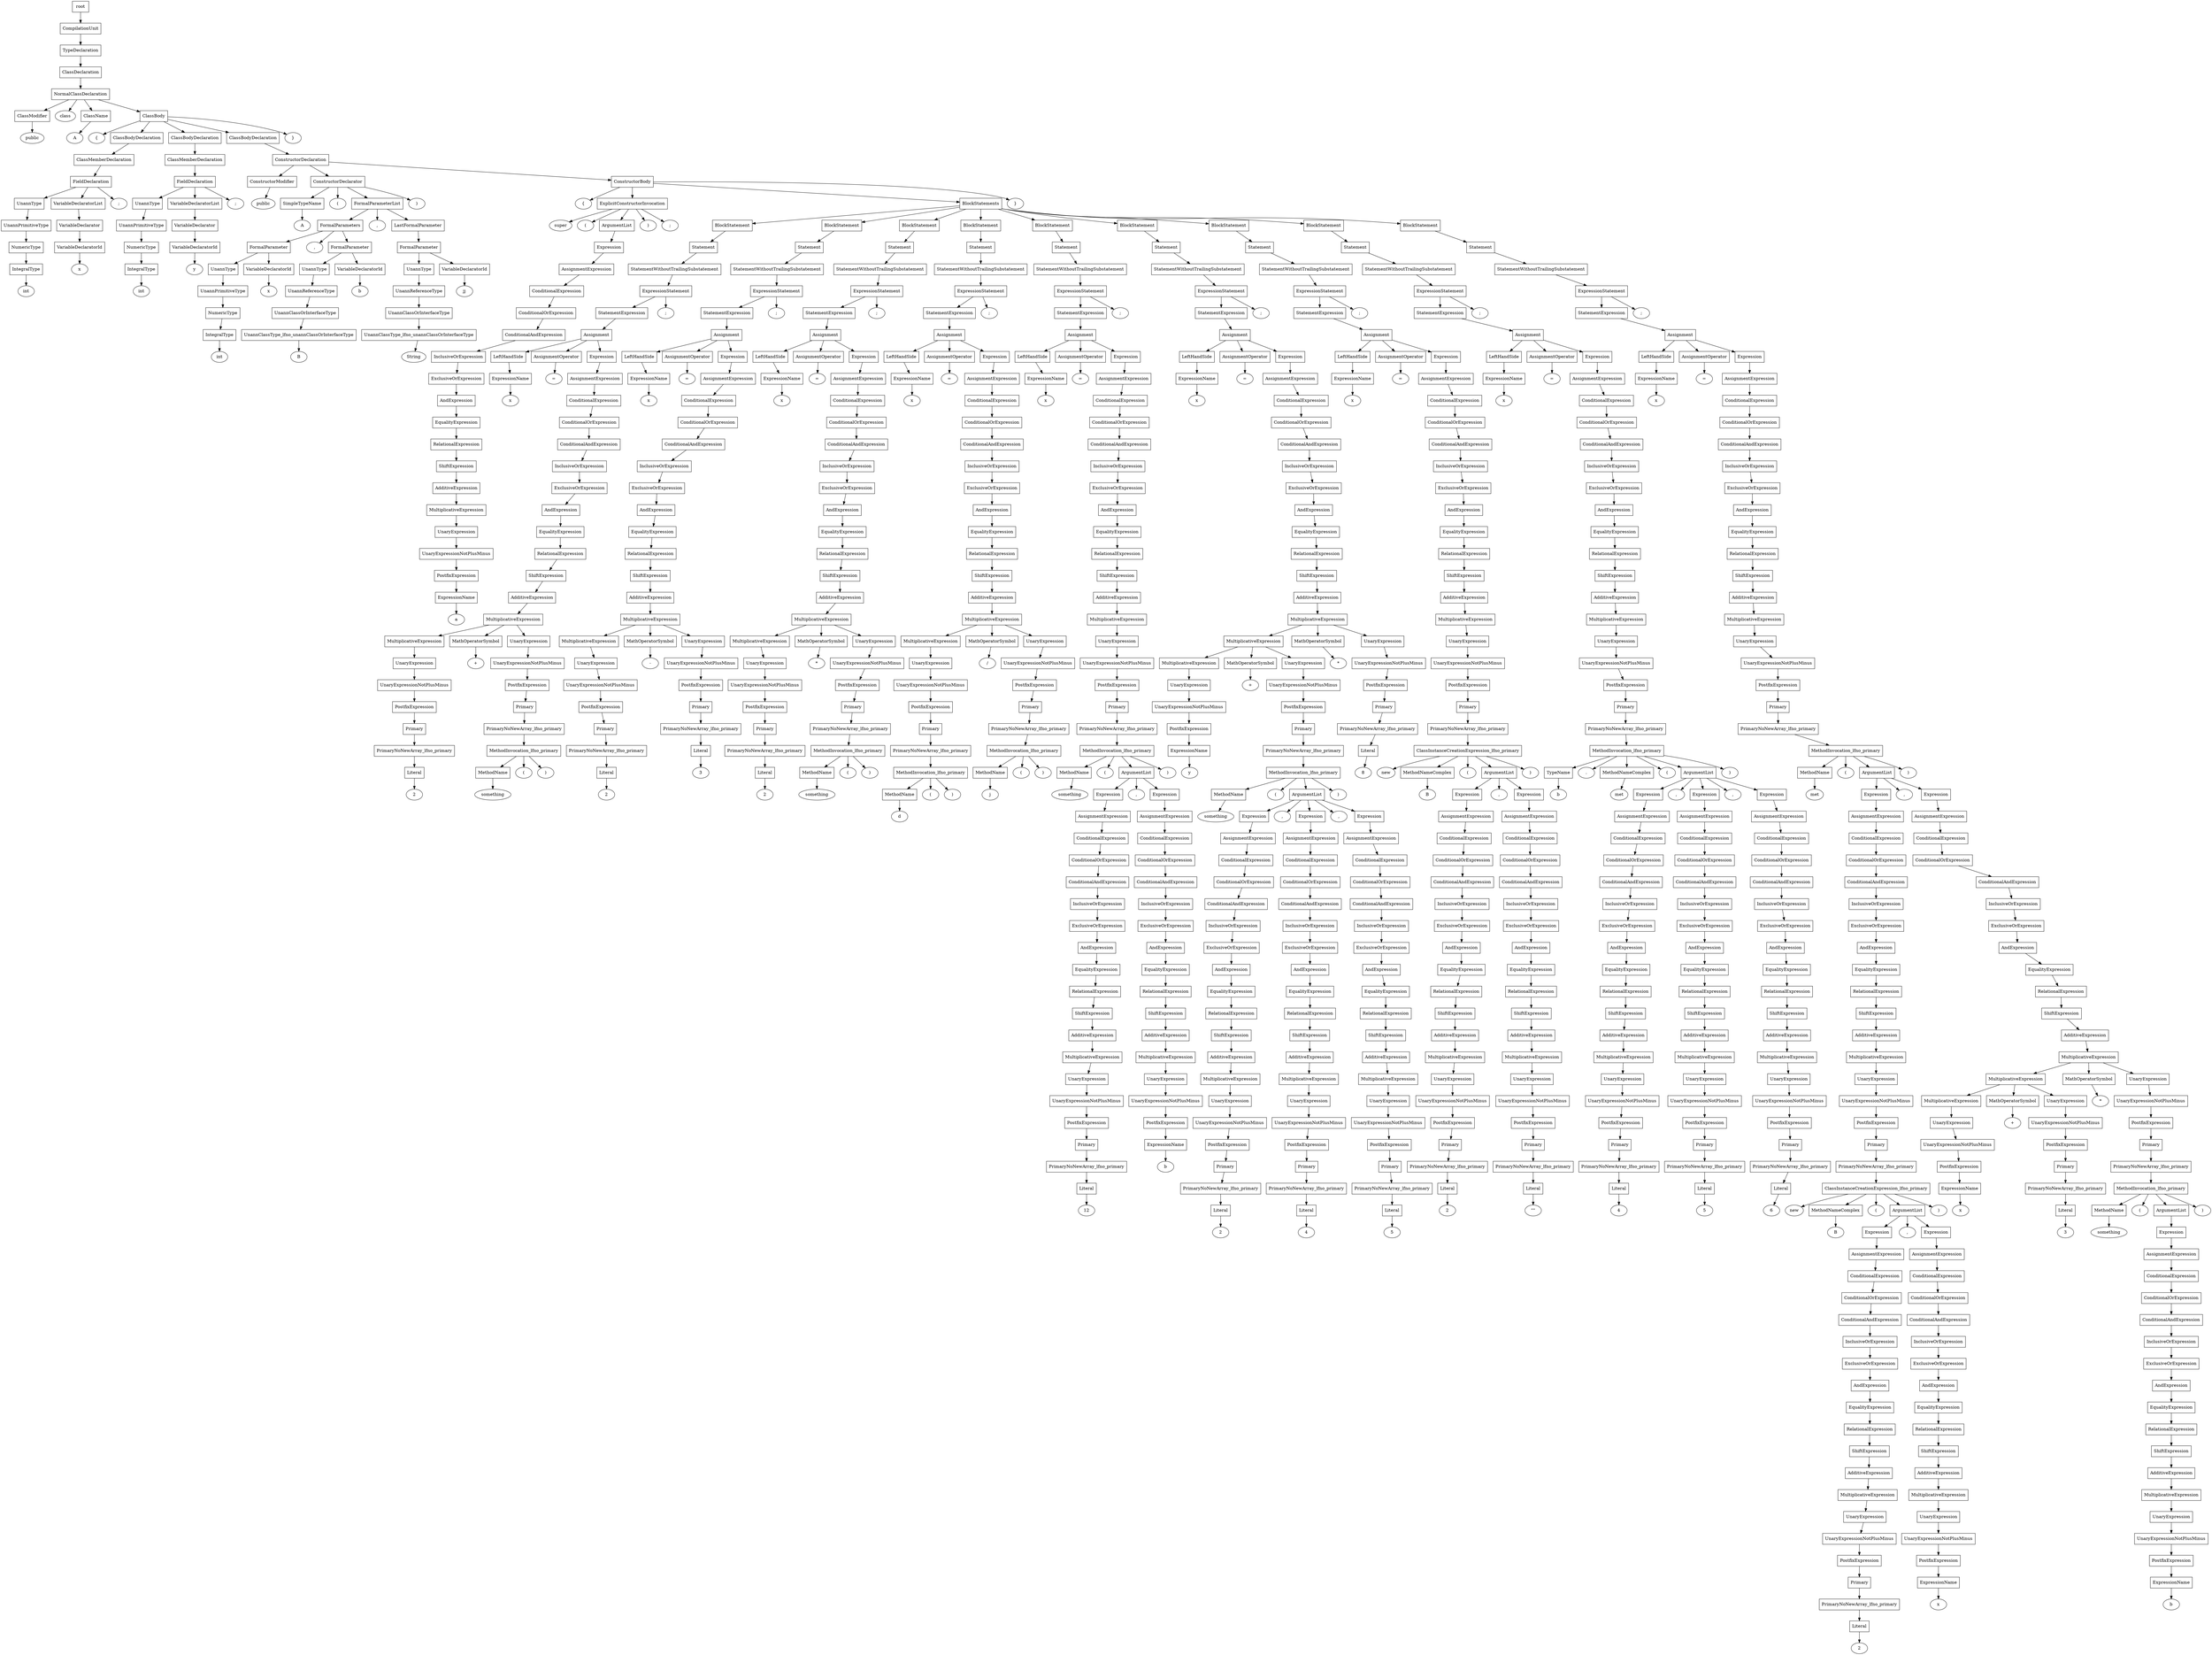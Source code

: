digraph G {
	splines="TRUE";
	n_0 [label="root", shape="rectangle"]
	n_0 -> n_1
	n_1 [label="CompilationUnit", shape="rectangle"]
	n_1 -> n_2
	n_2 [label="TypeDeclaration", shape="rectangle"]
	n_2 -> n_3
	n_3 [label="ClassDeclaration", shape="rectangle"]
	n_3 -> n_4
	n_4 [label="NormalClassDeclaration", shape="rectangle"]
	n_4 -> n_5
	n_5 [label="ClassModifier", shape="rectangle"]
	n_5 -> n_9
	n_9 [label="public", shape="ellipse"]
	n_4 -> n_6
	n_6 [label="class", shape="ellipse"]
	n_4 -> n_7
	n_7 [label="ClassName", shape="rectangle"]
	n_7 -> n_10
	n_10 [label="A", shape="ellipse"]
	n_4 -> n_8
	n_8 [label="ClassBody", shape="rectangle"]
	n_8 -> n_11
	n_11 [label="{", shape="ellipse"]
	n_8 -> n_12
	n_12 [label="ClassBodyDeclaration", shape="rectangle"]
	n_12 -> n_16
	n_16 [label="ClassMemberDeclaration", shape="rectangle"]
	n_16 -> n_19
	n_19 [label="FieldDeclaration", shape="rectangle"]
	n_19 -> n_24
	n_24 [label="UnannType", shape="rectangle"]
	n_24 -> n_39
	n_39 [label="UnannPrimitiveType", shape="rectangle"]
	n_39 -> n_61
	n_61 [label="NumericType", shape="rectangle"]
	n_61 -> n_79
	n_79 [label="IntegralType", shape="rectangle"]
	n_79 -> n_99
	n_99 [label="int", shape="ellipse"]
	n_19 -> n_25
	n_25 [label="VariableDeclaratorList", shape="rectangle"]
	n_25 -> n_40
	n_40 [label="VariableDeclarator", shape="rectangle"]
	n_40 -> n_62
	n_62 [label="VariableDeclaratorId", shape="rectangle"]
	n_62 -> n_80
	n_80 [label="x", shape="ellipse"]
	n_19 -> n_26
	n_26 [label=";", shape="ellipse"]
	n_8 -> n_13
	n_13 [label="ClassBodyDeclaration", shape="rectangle"]
	n_13 -> n_17
	n_17 [label="ClassMemberDeclaration", shape="rectangle"]
	n_17 -> n_20
	n_20 [label="FieldDeclaration", shape="rectangle"]
	n_20 -> n_27
	n_27 [label="UnannType", shape="rectangle"]
	n_27 -> n_41
	n_41 [label="UnannPrimitiveType", shape="rectangle"]
	n_41 -> n_63
	n_63 [label="NumericType", shape="rectangle"]
	n_63 -> n_81
	n_81 [label="IntegralType", shape="rectangle"]
	n_81 -> n_100
	n_100 [label="int", shape="ellipse"]
	n_20 -> n_28
	n_28 [label="VariableDeclaratorList", shape="rectangle"]
	n_28 -> n_42
	n_42 [label="VariableDeclarator", shape="rectangle"]
	n_42 -> n_64
	n_64 [label="VariableDeclaratorId", shape="rectangle"]
	n_64 -> n_82
	n_82 [label="y", shape="ellipse"]
	n_20 -> n_29
	n_29 [label=";", shape="ellipse"]
	n_8 -> n_14
	n_14 [label="ClassBodyDeclaration", shape="rectangle"]
	n_14 -> n_18
	n_18 [label="ConstructorDeclaration", shape="rectangle"]
	n_18 -> n_21
	n_21 [label="ConstructorModifier", shape="rectangle"]
	n_21 -> n_30
	n_30 [label="public", shape="ellipse"]
	n_18 -> n_22
	n_22 [label="ConstructorDeclarator", shape="rectangle"]
	n_22 -> n_31
	n_31 [label="SimpleTypeName", shape="rectangle"]
	n_31 -> n_43
	n_43 [label="A", shape="ellipse"]
	n_22 -> n_32
	n_32 [label="(", shape="ellipse"]
	n_22 -> n_33
	n_33 [label="FormalParameterList", shape="rectangle"]
	n_33 -> n_44
	n_44 [label="FormalParameters", shape="rectangle"]
	n_44 -> n_65
	n_65 [label="FormalParameter", shape="rectangle"]
	n_65 -> n_83
	n_83 [label="UnannType", shape="rectangle"]
	n_83 -> n_101
	n_101 [label="UnannPrimitiveType", shape="rectangle"]
	n_101 -> n_117
	n_117 [label="NumericType", shape="rectangle"]
	n_117 -> n_139
	n_139 [label="IntegralType", shape="rectangle"]
	n_139 -> n_152
	n_152 [label="int", shape="ellipse"]
	n_65 -> n_84
	n_84 [label="VariableDeclaratorId", shape="rectangle"]
	n_84 -> n_102
	n_102 [label="x", shape="ellipse"]
	n_44 -> n_66
	n_66 [label=",", shape="ellipse"]
	n_44 -> n_67
	n_67 [label="FormalParameter", shape="rectangle"]
	n_67 -> n_85
	n_85 [label="UnannType", shape="rectangle"]
	n_85 -> n_103
	n_103 [label="UnannReferenceType", shape="rectangle"]
	n_103 -> n_118
	n_118 [label="UnannClassOrInterfaceType", shape="rectangle"]
	n_118 -> n_140
	n_140 [label="UnannClassType_lfno_unannClassOrInterfaceType", shape="rectangle"]
	n_140 -> n_153
	n_153 [label="B", shape="ellipse"]
	n_67 -> n_86
	n_86 [label="VariableDeclaratorId", shape="rectangle"]
	n_86 -> n_104
	n_104 [label="b", shape="ellipse"]
	n_33 -> n_45
	n_45 [label=",", shape="ellipse"]
	n_33 -> n_46
	n_46 [label="LastFormalParameter", shape="rectangle"]
	n_46 -> n_68
	n_68 [label="FormalParameter", shape="rectangle"]
	n_68 -> n_87
	n_87 [label="UnannType", shape="rectangle"]
	n_87 -> n_105
	n_105 [label="UnannReferenceType", shape="rectangle"]
	n_105 -> n_119
	n_119 [label="UnannClassOrInterfaceType", shape="rectangle"]
	n_119 -> n_141
	n_141 [label="UnannClassType_lfno_unannClassOrInterfaceType", shape="rectangle"]
	n_141 -> n_154
	n_154 [label="String", shape="ellipse"]
	n_68 -> n_88
	n_88 [label="VariableDeclaratorId", shape="rectangle"]
	n_88 -> n_106
	n_106 [label="jj", shape="ellipse"]
	n_22 -> n_34
	n_34 [label=")", shape="ellipse"]
	n_18 -> n_23
	n_23 [label="ConstructorBody", shape="rectangle"]
	n_23 -> n_35
	n_35 [label="{", shape="ellipse"]
	n_23 -> n_36
	n_36 [label="ExplicitConstructorInvocation", shape="rectangle"]
	n_36 -> n_47
	n_47 [label="super", shape="ellipse"]
	n_36 -> n_48
	n_48 [label="(", shape="ellipse"]
	n_36 -> n_49
	n_49 [label="ArgumentList", shape="rectangle"]
	n_49 -> n_69
	n_69 [label="Expression", shape="rectangle"]
	n_69 -> n_89
	n_89 [label="AssignmentExpression", shape="rectangle"]
	n_89 -> n_107
	n_107 [label="ConditionalExpression", shape="rectangle"]
	n_107 -> n_120
	n_120 [label="ConditionalOrExpression", shape="rectangle"]
	n_120 -> n_142
	n_142 [label="ConditionalAndExpression", shape="rectangle"]
	n_142 -> n_155
	n_155 [label="InclusiveOrExpression", shape="rectangle"]
	n_155 -> n_183
	n_183 [label="ExclusiveOrExpression", shape="rectangle"]
	n_183 -> n_211
	n_211 [label="AndExpression", shape="rectangle"]
	n_211 -> n_230
	n_230 [label="EqualityExpression", shape="rectangle"]
	n_230 -> n_240
	n_240 [label="RelationalExpression", shape="rectangle"]
	n_240 -> n_250
	n_250 [label="ShiftExpression", shape="rectangle"]
	n_250 -> n_260
	n_260 [label="AdditiveExpression", shape="rectangle"]
	n_260 -> n_270
	n_270 [label="MultiplicativeExpression", shape="rectangle"]
	n_270 -> n_280
	n_280 [label="UnaryExpression", shape="rectangle"]
	n_280 -> n_290
	n_290 [label="UnaryExpressionNotPlusMinus", shape="rectangle"]
	n_290 -> n_300
	n_300 [label="PostfixExpression", shape="rectangle"]
	n_300 -> n_310
	n_310 [label="ExpressionName", shape="rectangle"]
	n_310 -> n_320
	n_320 [label="a", shape="ellipse"]
	n_36 -> n_50
	n_50 [label=")", shape="ellipse"]
	n_36 -> n_51
	n_51 [label=";", shape="ellipse"]
	n_23 -> n_37
	n_37 [label="BlockStatements", shape="rectangle"]
	n_37 -> n_52
	n_52 [label="BlockStatement", shape="rectangle"]
	n_52 -> n_70
	n_70 [label="Statement", shape="rectangle"]
	n_70 -> n_90
	n_90 [label="StatementWithoutTrailingSubstatement", shape="rectangle"]
	n_90 -> n_108
	n_108 [label="ExpressionStatement", shape="rectangle"]
	n_108 -> n_121
	n_121 [label="StatementExpression", shape="rectangle"]
	n_121 -> n_143
	n_143 [label="Assignment", shape="rectangle"]
	n_143 -> n_156
	n_156 [label="LeftHandSide", shape="rectangle"]
	n_156 -> n_184
	n_184 [label="ExpressionName", shape="rectangle"]
	n_184 -> n_212
	n_212 [label="x", shape="ellipse"]
	n_143 -> n_157
	n_157 [label="AssignmentOperator", shape="rectangle"]
	n_157 -> n_185
	n_185 [label="=", shape="ellipse"]
	n_143 -> n_158
	n_158 [label="Expression", shape="rectangle"]
	n_158 -> n_186
	n_186 [label="AssignmentExpression", shape="rectangle"]
	n_186 -> n_213
	n_213 [label="ConditionalExpression", shape="rectangle"]
	n_213 -> n_231
	n_231 [label="ConditionalOrExpression", shape="rectangle"]
	n_231 -> n_241
	n_241 [label="ConditionalAndExpression", shape="rectangle"]
	n_241 -> n_251
	n_251 [label="InclusiveOrExpression", shape="rectangle"]
	n_251 -> n_261
	n_261 [label="ExclusiveOrExpression", shape="rectangle"]
	n_261 -> n_271
	n_271 [label="AndExpression", shape="rectangle"]
	n_271 -> n_281
	n_281 [label="EqualityExpression", shape="rectangle"]
	n_281 -> n_291
	n_291 [label="RelationalExpression", shape="rectangle"]
	n_291 -> n_301
	n_301 [label="ShiftExpression", shape="rectangle"]
	n_301 -> n_311
	n_311 [label="AdditiveExpression", shape="rectangle"]
	n_311 -> n_321
	n_321 [label="MultiplicativeExpression", shape="rectangle"]
	n_321 -> n_330
	n_330 [label="MultiplicativeExpression", shape="rectangle"]
	n_330 -> n_349
	n_349 [label="UnaryExpression", shape="rectangle"]
	n_349 -> n_370
	n_370 [label="UnaryExpressionNotPlusMinus", shape="rectangle"]
	n_370 -> n_386
	n_386 [label="PostfixExpression", shape="rectangle"]
	n_386 -> n_401
	n_401 [label="Primary", shape="rectangle"]
	n_401 -> n_416
	n_416 [label="PrimaryNoNewArray_lfno_primary", shape="rectangle"]
	n_416 -> n_431
	n_431 [label="Literal", shape="rectangle"]
	n_431 -> n_467
	n_467 [label="2", shape="ellipse"]
	n_321 -> n_331
	n_331 [label="MathOperatorSymbol", shape="rectangle"]
	n_331 -> n_350
	n_350 [label="+", shape="ellipse"]
	n_321 -> n_332
	n_332 [label="UnaryExpression", shape="rectangle"]
	n_332 -> n_351
	n_351 [label="UnaryExpressionNotPlusMinus", shape="rectangle"]
	n_351 -> n_371
	n_371 [label="PostfixExpression", shape="rectangle"]
	n_371 -> n_387
	n_387 [label="Primary", shape="rectangle"]
	n_387 -> n_402
	n_402 [label="PrimaryNoNewArray_lfno_primary", shape="rectangle"]
	n_402 -> n_417
	n_417 [label="MethodInvocation_lfno_primary", shape="rectangle"]
	n_417 -> n_432
	n_432 [label="MethodName", shape="rectangle"]
	n_432 -> n_468
	n_468 [label="something", shape="ellipse"]
	n_417 -> n_433
	n_433 [label="(", shape="ellipse"]
	n_417 -> n_434
	n_434 [label=")", shape="ellipse"]
	n_108 -> n_122
	n_122 [label=";", shape="ellipse"]
	n_37 -> n_53
	n_53 [label="BlockStatement", shape="rectangle"]
	n_53 -> n_71
	n_71 [label="Statement", shape="rectangle"]
	n_71 -> n_91
	n_91 [label="StatementWithoutTrailingSubstatement", shape="rectangle"]
	n_91 -> n_109
	n_109 [label="ExpressionStatement", shape="rectangle"]
	n_109 -> n_123
	n_123 [label="StatementExpression", shape="rectangle"]
	n_123 -> n_144
	n_144 [label="Assignment", shape="rectangle"]
	n_144 -> n_159
	n_159 [label="LeftHandSide", shape="rectangle"]
	n_159 -> n_187
	n_187 [label="ExpressionName", shape="rectangle"]
	n_187 -> n_214
	n_214 [label="x", shape="ellipse"]
	n_144 -> n_160
	n_160 [label="AssignmentOperator", shape="rectangle"]
	n_160 -> n_188
	n_188 [label="=", shape="ellipse"]
	n_144 -> n_161
	n_161 [label="Expression", shape="rectangle"]
	n_161 -> n_189
	n_189 [label="AssignmentExpression", shape="rectangle"]
	n_189 -> n_215
	n_215 [label="ConditionalExpression", shape="rectangle"]
	n_215 -> n_232
	n_232 [label="ConditionalOrExpression", shape="rectangle"]
	n_232 -> n_242
	n_242 [label="ConditionalAndExpression", shape="rectangle"]
	n_242 -> n_252
	n_252 [label="InclusiveOrExpression", shape="rectangle"]
	n_252 -> n_262
	n_262 [label="ExclusiveOrExpression", shape="rectangle"]
	n_262 -> n_272
	n_272 [label="AndExpression", shape="rectangle"]
	n_272 -> n_282
	n_282 [label="EqualityExpression", shape="rectangle"]
	n_282 -> n_292
	n_292 [label="RelationalExpression", shape="rectangle"]
	n_292 -> n_302
	n_302 [label="ShiftExpression", shape="rectangle"]
	n_302 -> n_312
	n_312 [label="AdditiveExpression", shape="rectangle"]
	n_312 -> n_322
	n_322 [label="MultiplicativeExpression", shape="rectangle"]
	n_322 -> n_333
	n_333 [label="MultiplicativeExpression", shape="rectangle"]
	n_333 -> n_352
	n_352 [label="UnaryExpression", shape="rectangle"]
	n_352 -> n_372
	n_372 [label="UnaryExpressionNotPlusMinus", shape="rectangle"]
	n_372 -> n_388
	n_388 [label="PostfixExpression", shape="rectangle"]
	n_388 -> n_403
	n_403 [label="Primary", shape="rectangle"]
	n_403 -> n_418
	n_418 [label="PrimaryNoNewArray_lfno_primary", shape="rectangle"]
	n_418 -> n_435
	n_435 [label="Literal", shape="rectangle"]
	n_435 -> n_469
	n_469 [label="2", shape="ellipse"]
	n_322 -> n_334
	n_334 [label="MathOperatorSymbol", shape="rectangle"]
	n_334 -> n_353
	n_353 [label="-", shape="ellipse"]
	n_322 -> n_335
	n_335 [label="UnaryExpression", shape="rectangle"]
	n_335 -> n_354
	n_354 [label="UnaryExpressionNotPlusMinus", shape="rectangle"]
	n_354 -> n_373
	n_373 [label="PostfixExpression", shape="rectangle"]
	n_373 -> n_389
	n_389 [label="Primary", shape="rectangle"]
	n_389 -> n_404
	n_404 [label="PrimaryNoNewArray_lfno_primary", shape="rectangle"]
	n_404 -> n_419
	n_419 [label="Literal", shape="rectangle"]
	n_419 -> n_436
	n_436 [label="3", shape="ellipse"]
	n_109 -> n_124
	n_124 [label=";", shape="ellipse"]
	n_37 -> n_54
	n_54 [label="BlockStatement", shape="rectangle"]
	n_54 -> n_72
	n_72 [label="Statement", shape="rectangle"]
	n_72 -> n_92
	n_92 [label="StatementWithoutTrailingSubstatement", shape="rectangle"]
	n_92 -> n_110
	n_110 [label="ExpressionStatement", shape="rectangle"]
	n_110 -> n_125
	n_125 [label="StatementExpression", shape="rectangle"]
	n_125 -> n_145
	n_145 [label="Assignment", shape="rectangle"]
	n_145 -> n_162
	n_162 [label="LeftHandSide", shape="rectangle"]
	n_162 -> n_190
	n_190 [label="ExpressionName", shape="rectangle"]
	n_190 -> n_216
	n_216 [label="x", shape="ellipse"]
	n_145 -> n_163
	n_163 [label="AssignmentOperator", shape="rectangle"]
	n_163 -> n_191
	n_191 [label="=", shape="ellipse"]
	n_145 -> n_164
	n_164 [label="Expression", shape="rectangle"]
	n_164 -> n_192
	n_192 [label="AssignmentExpression", shape="rectangle"]
	n_192 -> n_217
	n_217 [label="ConditionalExpression", shape="rectangle"]
	n_217 -> n_233
	n_233 [label="ConditionalOrExpression", shape="rectangle"]
	n_233 -> n_243
	n_243 [label="ConditionalAndExpression", shape="rectangle"]
	n_243 -> n_253
	n_253 [label="InclusiveOrExpression", shape="rectangle"]
	n_253 -> n_263
	n_263 [label="ExclusiveOrExpression", shape="rectangle"]
	n_263 -> n_273
	n_273 [label="AndExpression", shape="rectangle"]
	n_273 -> n_283
	n_283 [label="EqualityExpression", shape="rectangle"]
	n_283 -> n_293
	n_293 [label="RelationalExpression", shape="rectangle"]
	n_293 -> n_303
	n_303 [label="ShiftExpression", shape="rectangle"]
	n_303 -> n_313
	n_313 [label="AdditiveExpression", shape="rectangle"]
	n_313 -> n_323
	n_323 [label="MultiplicativeExpression", shape="rectangle"]
	n_323 -> n_336
	n_336 [label="MultiplicativeExpression", shape="rectangle"]
	n_336 -> n_355
	n_355 [label="UnaryExpression", shape="rectangle"]
	n_355 -> n_374
	n_374 [label="UnaryExpressionNotPlusMinus", shape="rectangle"]
	n_374 -> n_390
	n_390 [label="PostfixExpression", shape="rectangle"]
	n_390 -> n_405
	n_405 [label="Primary", shape="rectangle"]
	n_405 -> n_420
	n_420 [label="PrimaryNoNewArray_lfno_primary", shape="rectangle"]
	n_420 -> n_437
	n_437 [label="Literal", shape="rectangle"]
	n_437 -> n_470
	n_470 [label="2", shape="ellipse"]
	n_323 -> n_337
	n_337 [label="MathOperatorSymbol", shape="rectangle"]
	n_337 -> n_356
	n_356 [label="*", shape="ellipse"]
	n_323 -> n_338
	n_338 [label="UnaryExpression", shape="rectangle"]
	n_338 -> n_357
	n_357 [label="UnaryExpressionNotPlusMinus", shape="rectangle"]
	n_357 -> n_375
	n_375 [label="PostfixExpression", shape="rectangle"]
	n_375 -> n_391
	n_391 [label="Primary", shape="rectangle"]
	n_391 -> n_406
	n_406 [label="PrimaryNoNewArray_lfno_primary", shape="rectangle"]
	n_406 -> n_421
	n_421 [label="MethodInvocation_lfno_primary", shape="rectangle"]
	n_421 -> n_438
	n_438 [label="MethodName", shape="rectangle"]
	n_438 -> n_471
	n_471 [label="something", shape="ellipse"]
	n_421 -> n_439
	n_439 [label="(", shape="ellipse"]
	n_421 -> n_440
	n_440 [label=")", shape="ellipse"]
	n_110 -> n_126
	n_126 [label=";", shape="ellipse"]
	n_37 -> n_55
	n_55 [label="BlockStatement", shape="rectangle"]
	n_55 -> n_73
	n_73 [label="Statement", shape="rectangle"]
	n_73 -> n_93
	n_93 [label="StatementWithoutTrailingSubstatement", shape="rectangle"]
	n_93 -> n_111
	n_111 [label="ExpressionStatement", shape="rectangle"]
	n_111 -> n_127
	n_127 [label="StatementExpression", shape="rectangle"]
	n_127 -> n_146
	n_146 [label="Assignment", shape="rectangle"]
	n_146 -> n_165
	n_165 [label="LeftHandSide", shape="rectangle"]
	n_165 -> n_193
	n_193 [label="ExpressionName", shape="rectangle"]
	n_193 -> n_218
	n_218 [label="x", shape="ellipse"]
	n_146 -> n_166
	n_166 [label="AssignmentOperator", shape="rectangle"]
	n_166 -> n_194
	n_194 [label="=", shape="ellipse"]
	n_146 -> n_167
	n_167 [label="Expression", shape="rectangle"]
	n_167 -> n_195
	n_195 [label="AssignmentExpression", shape="rectangle"]
	n_195 -> n_219
	n_219 [label="ConditionalExpression", shape="rectangle"]
	n_219 -> n_234
	n_234 [label="ConditionalOrExpression", shape="rectangle"]
	n_234 -> n_244
	n_244 [label="ConditionalAndExpression", shape="rectangle"]
	n_244 -> n_254
	n_254 [label="InclusiveOrExpression", shape="rectangle"]
	n_254 -> n_264
	n_264 [label="ExclusiveOrExpression", shape="rectangle"]
	n_264 -> n_274
	n_274 [label="AndExpression", shape="rectangle"]
	n_274 -> n_284
	n_284 [label="EqualityExpression", shape="rectangle"]
	n_284 -> n_294
	n_294 [label="RelationalExpression", shape="rectangle"]
	n_294 -> n_304
	n_304 [label="ShiftExpression", shape="rectangle"]
	n_304 -> n_314
	n_314 [label="AdditiveExpression", shape="rectangle"]
	n_314 -> n_324
	n_324 [label="MultiplicativeExpression", shape="rectangle"]
	n_324 -> n_339
	n_339 [label="MultiplicativeExpression", shape="rectangle"]
	n_339 -> n_358
	n_358 [label="UnaryExpression", shape="rectangle"]
	n_358 -> n_376
	n_376 [label="UnaryExpressionNotPlusMinus", shape="rectangle"]
	n_376 -> n_392
	n_392 [label="PostfixExpression", shape="rectangle"]
	n_392 -> n_407
	n_407 [label="Primary", shape="rectangle"]
	n_407 -> n_422
	n_422 [label="PrimaryNoNewArray_lfno_primary", shape="rectangle"]
	n_422 -> n_441
	n_441 [label="MethodInvocation_lfno_primary", shape="rectangle"]
	n_441 -> n_472
	n_472 [label="MethodName", shape="rectangle"]
	n_472 -> n_499
	n_499 [label="d", shape="ellipse"]
	n_441 -> n_473
	n_473 [label="(", shape="ellipse"]
	n_441 -> n_474
	n_474 [label=")", shape="ellipse"]
	n_324 -> n_340
	n_340 [label="MathOperatorSymbol", shape="rectangle"]
	n_340 -> n_359
	n_359 [label="/", shape="ellipse"]
	n_324 -> n_341
	n_341 [label="UnaryExpression", shape="rectangle"]
	n_341 -> n_360
	n_360 [label="UnaryExpressionNotPlusMinus", shape="rectangle"]
	n_360 -> n_377
	n_377 [label="PostfixExpression", shape="rectangle"]
	n_377 -> n_393
	n_393 [label="Primary", shape="rectangle"]
	n_393 -> n_408
	n_408 [label="PrimaryNoNewArray_lfno_primary", shape="rectangle"]
	n_408 -> n_423
	n_423 [label="MethodInvocation_lfno_primary", shape="rectangle"]
	n_423 -> n_442
	n_442 [label="MethodName", shape="rectangle"]
	n_442 -> n_475
	n_475 [label="j", shape="ellipse"]
	n_423 -> n_443
	n_443 [label="(", shape="ellipse"]
	n_423 -> n_444
	n_444 [label=")", shape="ellipse"]
	n_111 -> n_128
	n_128 [label=";", shape="ellipse"]
	n_37 -> n_56
	n_56 [label="BlockStatement", shape="rectangle"]
	n_56 -> n_74
	n_74 [label="Statement", shape="rectangle"]
	n_74 -> n_94
	n_94 [label="StatementWithoutTrailingSubstatement", shape="rectangle"]
	n_94 -> n_112
	n_112 [label="ExpressionStatement", shape="rectangle"]
	n_112 -> n_129
	n_129 [label="StatementExpression", shape="rectangle"]
	n_129 -> n_147
	n_147 [label="Assignment", shape="rectangle"]
	n_147 -> n_168
	n_168 [label="LeftHandSide", shape="rectangle"]
	n_168 -> n_196
	n_196 [label="ExpressionName", shape="rectangle"]
	n_196 -> n_220
	n_220 [label="x", shape="ellipse"]
	n_147 -> n_169
	n_169 [label="AssignmentOperator", shape="rectangle"]
	n_169 -> n_197
	n_197 [label="=", shape="ellipse"]
	n_147 -> n_170
	n_170 [label="Expression", shape="rectangle"]
	n_170 -> n_198
	n_198 [label="AssignmentExpression", shape="rectangle"]
	n_198 -> n_221
	n_221 [label="ConditionalExpression", shape="rectangle"]
	n_221 -> n_235
	n_235 [label="ConditionalOrExpression", shape="rectangle"]
	n_235 -> n_245
	n_245 [label="ConditionalAndExpression", shape="rectangle"]
	n_245 -> n_255
	n_255 [label="InclusiveOrExpression", shape="rectangle"]
	n_255 -> n_265
	n_265 [label="ExclusiveOrExpression", shape="rectangle"]
	n_265 -> n_275
	n_275 [label="AndExpression", shape="rectangle"]
	n_275 -> n_285
	n_285 [label="EqualityExpression", shape="rectangle"]
	n_285 -> n_295
	n_295 [label="RelationalExpression", shape="rectangle"]
	n_295 -> n_305
	n_305 [label="ShiftExpression", shape="rectangle"]
	n_305 -> n_315
	n_315 [label="AdditiveExpression", shape="rectangle"]
	n_315 -> n_325
	n_325 [label="MultiplicativeExpression", shape="rectangle"]
	n_325 -> n_342
	n_342 [label="UnaryExpression", shape="rectangle"]
	n_342 -> n_361
	n_361 [label="UnaryExpressionNotPlusMinus", shape="rectangle"]
	n_361 -> n_378
	n_378 [label="PostfixExpression", shape="rectangle"]
	n_378 -> n_394
	n_394 [label="Primary", shape="rectangle"]
	n_394 -> n_409
	n_409 [label="PrimaryNoNewArray_lfno_primary", shape="rectangle"]
	n_409 -> n_424
	n_424 [label="MethodInvocation_lfno_primary", shape="rectangle"]
	n_424 -> n_445
	n_445 [label="MethodName", shape="rectangle"]
	n_445 -> n_476
	n_476 [label="something", shape="ellipse"]
	n_424 -> n_446
	n_446 [label="(", shape="ellipse"]
	n_424 -> n_447
	n_447 [label="ArgumentList", shape="rectangle"]
	n_447 -> n_477
	n_477 [label="Expression", shape="rectangle"]
	n_477 -> n_500
	n_500 [label="AssignmentExpression", shape="rectangle"]
	n_500 -> n_515
	n_515 [label="ConditionalExpression", shape="rectangle"]
	n_515 -> n_527
	n_527 [label="ConditionalOrExpression", shape="rectangle"]
	n_527 -> n_539
	n_539 [label="ConditionalAndExpression", shape="rectangle"]
	n_539 -> n_551
	n_551 [label="InclusiveOrExpression", shape="rectangle"]
	n_551 -> n_563
	n_563 [label="ExclusiveOrExpression", shape="rectangle"]
	n_563 -> n_575
	n_575 [label="AndExpression", shape="rectangle"]
	n_575 -> n_587
	n_587 [label="EqualityExpression", shape="rectangle"]
	n_587 -> n_599
	n_599 [label="RelationalExpression", shape="rectangle"]
	n_599 -> n_611
	n_611 [label="ShiftExpression", shape="rectangle"]
	n_611 -> n_623
	n_623 [label="AdditiveExpression", shape="rectangle"]
	n_623 -> n_635
	n_635 [label="MultiplicativeExpression", shape="rectangle"]
	n_635 -> n_647
	n_647 [label="UnaryExpression", shape="rectangle"]
	n_647 -> n_661
	n_661 [label="UnaryExpressionNotPlusMinus", shape="rectangle"]
	n_661 -> n_677
	n_677 [label="PostfixExpression", shape="rectangle"]
	n_677 -> n_692
	n_692 [label="Primary", shape="rectangle"]
	n_692 -> n_706
	n_706 [label="PrimaryNoNewArray_lfno_primary", shape="rectangle"]
	n_706 -> n_720
	n_720 [label="Literal", shape="rectangle"]
	n_720 -> n_733
	n_733 [label="12", shape="ellipse"]
	n_447 -> n_478
	n_478 [label=",", shape="ellipse"]
	n_447 -> n_479
	n_479 [label="Expression", shape="rectangle"]
	n_479 -> n_501
	n_501 [label="AssignmentExpression", shape="rectangle"]
	n_501 -> n_516
	n_516 [label="ConditionalExpression", shape="rectangle"]
	n_516 -> n_528
	n_528 [label="ConditionalOrExpression", shape="rectangle"]
	n_528 -> n_540
	n_540 [label="ConditionalAndExpression", shape="rectangle"]
	n_540 -> n_552
	n_552 [label="InclusiveOrExpression", shape="rectangle"]
	n_552 -> n_564
	n_564 [label="ExclusiveOrExpression", shape="rectangle"]
	n_564 -> n_576
	n_576 [label="AndExpression", shape="rectangle"]
	n_576 -> n_588
	n_588 [label="EqualityExpression", shape="rectangle"]
	n_588 -> n_600
	n_600 [label="RelationalExpression", shape="rectangle"]
	n_600 -> n_612
	n_612 [label="ShiftExpression", shape="rectangle"]
	n_612 -> n_624
	n_624 [label="AdditiveExpression", shape="rectangle"]
	n_624 -> n_636
	n_636 [label="MultiplicativeExpression", shape="rectangle"]
	n_636 -> n_648
	n_648 [label="UnaryExpression", shape="rectangle"]
	n_648 -> n_662
	n_662 [label="UnaryExpressionNotPlusMinus", shape="rectangle"]
	n_662 -> n_678
	n_678 [label="PostfixExpression", shape="rectangle"]
	n_678 -> n_693
	n_693 [label="ExpressionName", shape="rectangle"]
	n_693 -> n_707
	n_707 [label="b", shape="ellipse"]
	n_424 -> n_448
	n_448 [label=")", shape="ellipse"]
	n_112 -> n_130
	n_130 [label=";", shape="ellipse"]
	n_37 -> n_57
	n_57 [label="BlockStatement", shape="rectangle"]
	n_57 -> n_75
	n_75 [label="Statement", shape="rectangle"]
	n_75 -> n_95
	n_95 [label="StatementWithoutTrailingSubstatement", shape="rectangle"]
	n_95 -> n_113
	n_113 [label="ExpressionStatement", shape="rectangle"]
	n_113 -> n_131
	n_131 [label="StatementExpression", shape="rectangle"]
	n_131 -> n_148
	n_148 [label="Assignment", shape="rectangle"]
	n_148 -> n_171
	n_171 [label="LeftHandSide", shape="rectangle"]
	n_171 -> n_199
	n_199 [label="ExpressionName", shape="rectangle"]
	n_199 -> n_222
	n_222 [label="x", shape="ellipse"]
	n_148 -> n_172
	n_172 [label="AssignmentOperator", shape="rectangle"]
	n_172 -> n_200
	n_200 [label="=", shape="ellipse"]
	n_148 -> n_173
	n_173 [label="Expression", shape="rectangle"]
	n_173 -> n_201
	n_201 [label="AssignmentExpression", shape="rectangle"]
	n_201 -> n_223
	n_223 [label="ConditionalExpression", shape="rectangle"]
	n_223 -> n_236
	n_236 [label="ConditionalOrExpression", shape="rectangle"]
	n_236 -> n_246
	n_246 [label="ConditionalAndExpression", shape="rectangle"]
	n_246 -> n_256
	n_256 [label="InclusiveOrExpression", shape="rectangle"]
	n_256 -> n_266
	n_266 [label="ExclusiveOrExpression", shape="rectangle"]
	n_266 -> n_276
	n_276 [label="AndExpression", shape="rectangle"]
	n_276 -> n_286
	n_286 [label="EqualityExpression", shape="rectangle"]
	n_286 -> n_296
	n_296 [label="RelationalExpression", shape="rectangle"]
	n_296 -> n_306
	n_306 [label="ShiftExpression", shape="rectangle"]
	n_306 -> n_316
	n_316 [label="AdditiveExpression", shape="rectangle"]
	n_316 -> n_326
	n_326 [label="MultiplicativeExpression", shape="rectangle"]
	n_326 -> n_343
	n_343 [label="MultiplicativeExpression", shape="rectangle"]
	n_343 -> n_362
	n_362 [label="MultiplicativeExpression", shape="rectangle"]
	n_362 -> n_379
	n_379 [label="UnaryExpression", shape="rectangle"]
	n_379 -> n_395
	n_395 [label="UnaryExpressionNotPlusMinus", shape="rectangle"]
	n_395 -> n_410
	n_410 [label="PostfixExpression", shape="rectangle"]
	n_410 -> n_425
	n_425 [label="ExpressionName", shape="rectangle"]
	n_425 -> n_449
	n_449 [label="y", shape="ellipse"]
	n_343 -> n_363
	n_363 [label="MathOperatorSymbol", shape="rectangle"]
	n_363 -> n_380
	n_380 [label="+", shape="ellipse"]
	n_343 -> n_364
	n_364 [label="UnaryExpression", shape="rectangle"]
	n_364 -> n_381
	n_381 [label="UnaryExpressionNotPlusMinus", shape="rectangle"]
	n_381 -> n_396
	n_396 [label="PostfixExpression", shape="rectangle"]
	n_396 -> n_411
	n_411 [label="Primary", shape="rectangle"]
	n_411 -> n_426
	n_426 [label="PrimaryNoNewArray_lfno_primary", shape="rectangle"]
	n_426 -> n_450
	n_450 [label="MethodInvocation_lfno_primary", shape="rectangle"]
	n_450 -> n_480
	n_480 [label="MethodName", shape="rectangle"]
	n_480 -> n_502
	n_502 [label="something", shape="ellipse"]
	n_450 -> n_481
	n_481 [label="(", shape="ellipse"]
	n_450 -> n_482
	n_482 [label="ArgumentList", shape="rectangle"]
	n_482 -> n_503
	n_503 [label="Expression", shape="rectangle"]
	n_503 -> n_517
	n_517 [label="AssignmentExpression", shape="rectangle"]
	n_517 -> n_529
	n_529 [label="ConditionalExpression", shape="rectangle"]
	n_529 -> n_541
	n_541 [label="ConditionalOrExpression", shape="rectangle"]
	n_541 -> n_553
	n_553 [label="ConditionalAndExpression", shape="rectangle"]
	n_553 -> n_565
	n_565 [label="InclusiveOrExpression", shape="rectangle"]
	n_565 -> n_577
	n_577 [label="ExclusiveOrExpression", shape="rectangle"]
	n_577 -> n_589
	n_589 [label="AndExpression", shape="rectangle"]
	n_589 -> n_601
	n_601 [label="EqualityExpression", shape="rectangle"]
	n_601 -> n_613
	n_613 [label="RelationalExpression", shape="rectangle"]
	n_613 -> n_625
	n_625 [label="ShiftExpression", shape="rectangle"]
	n_625 -> n_637
	n_637 [label="AdditiveExpression", shape="rectangle"]
	n_637 -> n_649
	n_649 [label="MultiplicativeExpression", shape="rectangle"]
	n_649 -> n_663
	n_663 [label="UnaryExpression", shape="rectangle"]
	n_663 -> n_679
	n_679 [label="UnaryExpressionNotPlusMinus", shape="rectangle"]
	n_679 -> n_694
	n_694 [label="PostfixExpression", shape="rectangle"]
	n_694 -> n_708
	n_708 [label="Primary", shape="rectangle"]
	n_708 -> n_721
	n_721 [label="PrimaryNoNewArray_lfno_primary", shape="rectangle"]
	n_721 -> n_734
	n_734 [label="Literal", shape="rectangle"]
	n_734 -> n_753
	n_753 [label="2", shape="ellipse"]
	n_482 -> n_504
	n_504 [label=",", shape="ellipse"]
	n_482 -> n_505
	n_505 [label="Expression", shape="rectangle"]
	n_505 -> n_518
	n_518 [label="AssignmentExpression", shape="rectangle"]
	n_518 -> n_530
	n_530 [label="ConditionalExpression", shape="rectangle"]
	n_530 -> n_542
	n_542 [label="ConditionalOrExpression", shape="rectangle"]
	n_542 -> n_554
	n_554 [label="ConditionalAndExpression", shape="rectangle"]
	n_554 -> n_566
	n_566 [label="InclusiveOrExpression", shape="rectangle"]
	n_566 -> n_578
	n_578 [label="ExclusiveOrExpression", shape="rectangle"]
	n_578 -> n_590
	n_590 [label="AndExpression", shape="rectangle"]
	n_590 -> n_602
	n_602 [label="EqualityExpression", shape="rectangle"]
	n_602 -> n_614
	n_614 [label="RelationalExpression", shape="rectangle"]
	n_614 -> n_626
	n_626 [label="ShiftExpression", shape="rectangle"]
	n_626 -> n_638
	n_638 [label="AdditiveExpression", shape="rectangle"]
	n_638 -> n_650
	n_650 [label="MultiplicativeExpression", shape="rectangle"]
	n_650 -> n_664
	n_664 [label="UnaryExpression", shape="rectangle"]
	n_664 -> n_680
	n_680 [label="UnaryExpressionNotPlusMinus", shape="rectangle"]
	n_680 -> n_695
	n_695 [label="PostfixExpression", shape="rectangle"]
	n_695 -> n_709
	n_709 [label="Primary", shape="rectangle"]
	n_709 -> n_722
	n_722 [label="PrimaryNoNewArray_lfno_primary", shape="rectangle"]
	n_722 -> n_735
	n_735 [label="Literal", shape="rectangle"]
	n_735 -> n_754
	n_754 [label="4", shape="ellipse"]
	n_482 -> n_506
	n_506 [label=",", shape="ellipse"]
	n_482 -> n_507
	n_507 [label="Expression", shape="rectangle"]
	n_507 -> n_519
	n_519 [label="AssignmentExpression", shape="rectangle"]
	n_519 -> n_531
	n_531 [label="ConditionalExpression", shape="rectangle"]
	n_531 -> n_543
	n_543 [label="ConditionalOrExpression", shape="rectangle"]
	n_543 -> n_555
	n_555 [label="ConditionalAndExpression", shape="rectangle"]
	n_555 -> n_567
	n_567 [label="InclusiveOrExpression", shape="rectangle"]
	n_567 -> n_579
	n_579 [label="ExclusiveOrExpression", shape="rectangle"]
	n_579 -> n_591
	n_591 [label="AndExpression", shape="rectangle"]
	n_591 -> n_603
	n_603 [label="EqualityExpression", shape="rectangle"]
	n_603 -> n_615
	n_615 [label="RelationalExpression", shape="rectangle"]
	n_615 -> n_627
	n_627 [label="ShiftExpression", shape="rectangle"]
	n_627 -> n_639
	n_639 [label="AdditiveExpression", shape="rectangle"]
	n_639 -> n_651
	n_651 [label="MultiplicativeExpression", shape="rectangle"]
	n_651 -> n_665
	n_665 [label="UnaryExpression", shape="rectangle"]
	n_665 -> n_681
	n_681 [label="UnaryExpressionNotPlusMinus", shape="rectangle"]
	n_681 -> n_696
	n_696 [label="PostfixExpression", shape="rectangle"]
	n_696 -> n_710
	n_710 [label="Primary", shape="rectangle"]
	n_710 -> n_723
	n_723 [label="PrimaryNoNewArray_lfno_primary", shape="rectangle"]
	n_723 -> n_736
	n_736 [label="Literal", shape="rectangle"]
	n_736 -> n_755
	n_755 [label="5", shape="ellipse"]
	n_450 -> n_483
	n_483 [label=")", shape="ellipse"]
	n_326 -> n_344
	n_344 [label="MathOperatorSymbol", shape="rectangle"]
	n_344 -> n_365
	n_365 [label="*", shape="ellipse"]
	n_326 -> n_345
	n_345 [label="UnaryExpression", shape="rectangle"]
	n_345 -> n_366
	n_366 [label="UnaryExpressionNotPlusMinus", shape="rectangle"]
	n_366 -> n_382
	n_382 [label="PostfixExpression", shape="rectangle"]
	n_382 -> n_397
	n_397 [label="Primary", shape="rectangle"]
	n_397 -> n_412
	n_412 [label="PrimaryNoNewArray_lfno_primary", shape="rectangle"]
	n_412 -> n_427
	n_427 [label="Literal", shape="rectangle"]
	n_427 -> n_451
	n_451 [label="8", shape="ellipse"]
	n_113 -> n_132
	n_132 [label=";", shape="ellipse"]
	n_37 -> n_58
	n_58 [label="BlockStatement", shape="rectangle"]
	n_58 -> n_76
	n_76 [label="Statement", shape="rectangle"]
	n_76 -> n_96
	n_96 [label="StatementWithoutTrailingSubstatement", shape="rectangle"]
	n_96 -> n_114
	n_114 [label="ExpressionStatement", shape="rectangle"]
	n_114 -> n_133
	n_133 [label="StatementExpression", shape="rectangle"]
	n_133 -> n_149
	n_149 [label="Assignment", shape="rectangle"]
	n_149 -> n_174
	n_174 [label="LeftHandSide", shape="rectangle"]
	n_174 -> n_202
	n_202 [label="ExpressionName", shape="rectangle"]
	n_202 -> n_224
	n_224 [label="x", shape="ellipse"]
	n_149 -> n_175
	n_175 [label="AssignmentOperator", shape="rectangle"]
	n_175 -> n_203
	n_203 [label="=", shape="ellipse"]
	n_149 -> n_176
	n_176 [label="Expression", shape="rectangle"]
	n_176 -> n_204
	n_204 [label="AssignmentExpression", shape="rectangle"]
	n_204 -> n_225
	n_225 [label="ConditionalExpression", shape="rectangle"]
	n_225 -> n_237
	n_237 [label="ConditionalOrExpression", shape="rectangle"]
	n_237 -> n_247
	n_247 [label="ConditionalAndExpression", shape="rectangle"]
	n_247 -> n_257
	n_257 [label="InclusiveOrExpression", shape="rectangle"]
	n_257 -> n_267
	n_267 [label="ExclusiveOrExpression", shape="rectangle"]
	n_267 -> n_277
	n_277 [label="AndExpression", shape="rectangle"]
	n_277 -> n_287
	n_287 [label="EqualityExpression", shape="rectangle"]
	n_287 -> n_297
	n_297 [label="RelationalExpression", shape="rectangle"]
	n_297 -> n_307
	n_307 [label="ShiftExpression", shape="rectangle"]
	n_307 -> n_317
	n_317 [label="AdditiveExpression", shape="rectangle"]
	n_317 -> n_327
	n_327 [label="MultiplicativeExpression", shape="rectangle"]
	n_327 -> n_346
	n_346 [label="UnaryExpression", shape="rectangle"]
	n_346 -> n_367
	n_367 [label="UnaryExpressionNotPlusMinus", shape="rectangle"]
	n_367 -> n_383
	n_383 [label="PostfixExpression", shape="rectangle"]
	n_383 -> n_398
	n_398 [label="Primary", shape="rectangle"]
	n_398 -> n_413
	n_413 [label="PrimaryNoNewArray_lfno_primary", shape="rectangle"]
	n_413 -> n_428
	n_428 [label="ClassInstanceCreationExpression_lfno_primary", shape="rectangle"]
	n_428 -> n_452
	n_452 [label="new", shape="ellipse"]
	n_428 -> n_453
	n_453 [label="MethodNameComplex", shape="rectangle"]
	n_453 -> n_484
	n_484 [label="B", shape="ellipse"]
	n_428 -> n_454
	n_454 [label="(", shape="ellipse"]
	n_428 -> n_455
	n_455 [label="ArgumentList", shape="rectangle"]
	n_455 -> n_485
	n_485 [label="Expression", shape="rectangle"]
	n_485 -> n_508
	n_508 [label="AssignmentExpression", shape="rectangle"]
	n_508 -> n_520
	n_520 [label="ConditionalExpression", shape="rectangle"]
	n_520 -> n_532
	n_532 [label="ConditionalOrExpression", shape="rectangle"]
	n_532 -> n_544
	n_544 [label="ConditionalAndExpression", shape="rectangle"]
	n_544 -> n_556
	n_556 [label="InclusiveOrExpression", shape="rectangle"]
	n_556 -> n_568
	n_568 [label="ExclusiveOrExpression", shape="rectangle"]
	n_568 -> n_580
	n_580 [label="AndExpression", shape="rectangle"]
	n_580 -> n_592
	n_592 [label="EqualityExpression", shape="rectangle"]
	n_592 -> n_604
	n_604 [label="RelationalExpression", shape="rectangle"]
	n_604 -> n_616
	n_616 [label="ShiftExpression", shape="rectangle"]
	n_616 -> n_628
	n_628 [label="AdditiveExpression", shape="rectangle"]
	n_628 -> n_640
	n_640 [label="MultiplicativeExpression", shape="rectangle"]
	n_640 -> n_652
	n_652 [label="UnaryExpression", shape="rectangle"]
	n_652 -> n_666
	n_666 [label="UnaryExpressionNotPlusMinus", shape="rectangle"]
	n_666 -> n_682
	n_682 [label="PostfixExpression", shape="rectangle"]
	n_682 -> n_697
	n_697 [label="Primary", shape="rectangle"]
	n_697 -> n_711
	n_711 [label="PrimaryNoNewArray_lfno_primary", shape="rectangle"]
	n_711 -> n_724
	n_724 [label="Literal", shape="rectangle"]
	n_724 -> n_737
	n_737 [label="2", shape="ellipse"]
	n_455 -> n_486
	n_486 [label=",", shape="ellipse"]
	n_455 -> n_487
	n_487 [label="Expression", shape="rectangle"]
	n_487 -> n_509
	n_509 [label="AssignmentExpression", shape="rectangle"]
	n_509 -> n_521
	n_521 [label="ConditionalExpression", shape="rectangle"]
	n_521 -> n_533
	n_533 [label="ConditionalOrExpression", shape="rectangle"]
	n_533 -> n_545
	n_545 [label="ConditionalAndExpression", shape="rectangle"]
	n_545 -> n_557
	n_557 [label="InclusiveOrExpression", shape="rectangle"]
	n_557 -> n_569
	n_569 [label="ExclusiveOrExpression", shape="rectangle"]
	n_569 -> n_581
	n_581 [label="AndExpression", shape="rectangle"]
	n_581 -> n_593
	n_593 [label="EqualityExpression", shape="rectangle"]
	n_593 -> n_605
	n_605 [label="RelationalExpression", shape="rectangle"]
	n_605 -> n_617
	n_617 [label="ShiftExpression", shape="rectangle"]
	n_617 -> n_629
	n_629 [label="AdditiveExpression", shape="rectangle"]
	n_629 -> n_641
	n_641 [label="MultiplicativeExpression", shape="rectangle"]
	n_641 -> n_653
	n_653 [label="UnaryExpression", shape="rectangle"]
	n_653 -> n_667
	n_667 [label="UnaryExpressionNotPlusMinus", shape="rectangle"]
	n_667 -> n_683
	n_683 [label="PostfixExpression", shape="rectangle"]
	n_683 -> n_698
	n_698 [label="Primary", shape="rectangle"]
	n_698 -> n_712
	n_712 [label="PrimaryNoNewArray_lfno_primary", shape="rectangle"]
	n_712 -> n_725
	n_725 [label="Literal", shape="rectangle"]
	n_725 -> n_738
	n_738 [label="\"\"", shape="ellipse"]
	n_428 -> n_456
	n_456 [label=")", shape="ellipse"]
	n_114 -> n_134
	n_134 [label=";", shape="ellipse"]
	n_37 -> n_59
	n_59 [label="BlockStatement", shape="rectangle"]
	n_59 -> n_77
	n_77 [label="Statement", shape="rectangle"]
	n_77 -> n_97
	n_97 [label="StatementWithoutTrailingSubstatement", shape="rectangle"]
	n_97 -> n_115
	n_115 [label="ExpressionStatement", shape="rectangle"]
	n_115 -> n_135
	n_135 [label="StatementExpression", shape="rectangle"]
	n_135 -> n_150
	n_150 [label="Assignment", shape="rectangle"]
	n_150 -> n_177
	n_177 [label="LeftHandSide", shape="rectangle"]
	n_177 -> n_205
	n_205 [label="ExpressionName", shape="rectangle"]
	n_205 -> n_226
	n_226 [label="x", shape="ellipse"]
	n_150 -> n_178
	n_178 [label="AssignmentOperator", shape="rectangle"]
	n_178 -> n_206
	n_206 [label="=", shape="ellipse"]
	n_150 -> n_179
	n_179 [label="Expression", shape="rectangle"]
	n_179 -> n_207
	n_207 [label="AssignmentExpression", shape="rectangle"]
	n_207 -> n_227
	n_227 [label="ConditionalExpression", shape="rectangle"]
	n_227 -> n_238
	n_238 [label="ConditionalOrExpression", shape="rectangle"]
	n_238 -> n_248
	n_248 [label="ConditionalAndExpression", shape="rectangle"]
	n_248 -> n_258
	n_258 [label="InclusiveOrExpression", shape="rectangle"]
	n_258 -> n_268
	n_268 [label="ExclusiveOrExpression", shape="rectangle"]
	n_268 -> n_278
	n_278 [label="AndExpression", shape="rectangle"]
	n_278 -> n_288
	n_288 [label="EqualityExpression", shape="rectangle"]
	n_288 -> n_298
	n_298 [label="RelationalExpression", shape="rectangle"]
	n_298 -> n_308
	n_308 [label="ShiftExpression", shape="rectangle"]
	n_308 -> n_318
	n_318 [label="AdditiveExpression", shape="rectangle"]
	n_318 -> n_328
	n_328 [label="MultiplicativeExpression", shape="rectangle"]
	n_328 -> n_347
	n_347 [label="UnaryExpression", shape="rectangle"]
	n_347 -> n_368
	n_368 [label="UnaryExpressionNotPlusMinus", shape="rectangle"]
	n_368 -> n_384
	n_384 [label="PostfixExpression", shape="rectangle"]
	n_384 -> n_399
	n_399 [label="Primary", shape="rectangle"]
	n_399 -> n_414
	n_414 [label="PrimaryNoNewArray_lfno_primary", shape="rectangle"]
	n_414 -> n_429
	n_429 [label="MethodInvocation_lfno_primary", shape="rectangle"]
	n_429 -> n_457
	n_457 [label="TypeName", shape="rectangle"]
	n_457 -> n_488
	n_488 [label="b", shape="ellipse"]
	n_429 -> n_458
	n_458 [label=".", shape="ellipse"]
	n_429 -> n_459
	n_459 [label="MethodNameComplex", shape="rectangle"]
	n_459 -> n_489
	n_489 [label="met", shape="ellipse"]
	n_429 -> n_460
	n_460 [label="(", shape="ellipse"]
	n_429 -> n_461
	n_461 [label="ArgumentList", shape="rectangle"]
	n_461 -> n_490
	n_490 [label="Expression", shape="rectangle"]
	n_490 -> n_510
	n_510 [label="AssignmentExpression", shape="rectangle"]
	n_510 -> n_522
	n_522 [label="ConditionalExpression", shape="rectangle"]
	n_522 -> n_534
	n_534 [label="ConditionalOrExpression", shape="rectangle"]
	n_534 -> n_546
	n_546 [label="ConditionalAndExpression", shape="rectangle"]
	n_546 -> n_558
	n_558 [label="InclusiveOrExpression", shape="rectangle"]
	n_558 -> n_570
	n_570 [label="ExclusiveOrExpression", shape="rectangle"]
	n_570 -> n_582
	n_582 [label="AndExpression", shape="rectangle"]
	n_582 -> n_594
	n_594 [label="EqualityExpression", shape="rectangle"]
	n_594 -> n_606
	n_606 [label="RelationalExpression", shape="rectangle"]
	n_606 -> n_618
	n_618 [label="ShiftExpression", shape="rectangle"]
	n_618 -> n_630
	n_630 [label="AdditiveExpression", shape="rectangle"]
	n_630 -> n_642
	n_642 [label="MultiplicativeExpression", shape="rectangle"]
	n_642 -> n_654
	n_654 [label="UnaryExpression", shape="rectangle"]
	n_654 -> n_668
	n_668 [label="UnaryExpressionNotPlusMinus", shape="rectangle"]
	n_668 -> n_684
	n_684 [label="PostfixExpression", shape="rectangle"]
	n_684 -> n_699
	n_699 [label="Primary", shape="rectangle"]
	n_699 -> n_713
	n_713 [label="PrimaryNoNewArray_lfno_primary", shape="rectangle"]
	n_713 -> n_726
	n_726 [label="Literal", shape="rectangle"]
	n_726 -> n_739
	n_739 [label="4", shape="ellipse"]
	n_461 -> n_491
	n_491 [label=",", shape="ellipse"]
	n_461 -> n_492
	n_492 [label="Expression", shape="rectangle"]
	n_492 -> n_511
	n_511 [label="AssignmentExpression", shape="rectangle"]
	n_511 -> n_523
	n_523 [label="ConditionalExpression", shape="rectangle"]
	n_523 -> n_535
	n_535 [label="ConditionalOrExpression", shape="rectangle"]
	n_535 -> n_547
	n_547 [label="ConditionalAndExpression", shape="rectangle"]
	n_547 -> n_559
	n_559 [label="InclusiveOrExpression", shape="rectangle"]
	n_559 -> n_571
	n_571 [label="ExclusiveOrExpression", shape="rectangle"]
	n_571 -> n_583
	n_583 [label="AndExpression", shape="rectangle"]
	n_583 -> n_595
	n_595 [label="EqualityExpression", shape="rectangle"]
	n_595 -> n_607
	n_607 [label="RelationalExpression", shape="rectangle"]
	n_607 -> n_619
	n_619 [label="ShiftExpression", shape="rectangle"]
	n_619 -> n_631
	n_631 [label="AdditiveExpression", shape="rectangle"]
	n_631 -> n_643
	n_643 [label="MultiplicativeExpression", shape="rectangle"]
	n_643 -> n_655
	n_655 [label="UnaryExpression", shape="rectangle"]
	n_655 -> n_669
	n_669 [label="UnaryExpressionNotPlusMinus", shape="rectangle"]
	n_669 -> n_685
	n_685 [label="PostfixExpression", shape="rectangle"]
	n_685 -> n_700
	n_700 [label="Primary", shape="rectangle"]
	n_700 -> n_714
	n_714 [label="PrimaryNoNewArray_lfno_primary", shape="rectangle"]
	n_714 -> n_727
	n_727 [label="Literal", shape="rectangle"]
	n_727 -> n_740
	n_740 [label="5", shape="ellipse"]
	n_461 -> n_493
	n_493 [label=",", shape="ellipse"]
	n_461 -> n_494
	n_494 [label="Expression", shape="rectangle"]
	n_494 -> n_512
	n_512 [label="AssignmentExpression", shape="rectangle"]
	n_512 -> n_524
	n_524 [label="ConditionalExpression", shape="rectangle"]
	n_524 -> n_536
	n_536 [label="ConditionalOrExpression", shape="rectangle"]
	n_536 -> n_548
	n_548 [label="ConditionalAndExpression", shape="rectangle"]
	n_548 -> n_560
	n_560 [label="InclusiveOrExpression", shape="rectangle"]
	n_560 -> n_572
	n_572 [label="ExclusiveOrExpression", shape="rectangle"]
	n_572 -> n_584
	n_584 [label="AndExpression", shape="rectangle"]
	n_584 -> n_596
	n_596 [label="EqualityExpression", shape="rectangle"]
	n_596 -> n_608
	n_608 [label="RelationalExpression", shape="rectangle"]
	n_608 -> n_620
	n_620 [label="ShiftExpression", shape="rectangle"]
	n_620 -> n_632
	n_632 [label="AdditiveExpression", shape="rectangle"]
	n_632 -> n_644
	n_644 [label="MultiplicativeExpression", shape="rectangle"]
	n_644 -> n_656
	n_656 [label="UnaryExpression", shape="rectangle"]
	n_656 -> n_670
	n_670 [label="UnaryExpressionNotPlusMinus", shape="rectangle"]
	n_670 -> n_686
	n_686 [label="PostfixExpression", shape="rectangle"]
	n_686 -> n_701
	n_701 [label="Primary", shape="rectangle"]
	n_701 -> n_715
	n_715 [label="PrimaryNoNewArray_lfno_primary", shape="rectangle"]
	n_715 -> n_728
	n_728 [label="Literal", shape="rectangle"]
	n_728 -> n_741
	n_741 [label="6", shape="ellipse"]
	n_429 -> n_462
	n_462 [label=")", shape="ellipse"]
	n_115 -> n_136
	n_136 [label=";", shape="ellipse"]
	n_37 -> n_60
	n_60 [label="BlockStatement", shape="rectangle"]
	n_60 -> n_78
	n_78 [label="Statement", shape="rectangle"]
	n_78 -> n_98
	n_98 [label="StatementWithoutTrailingSubstatement", shape="rectangle"]
	n_98 -> n_116
	n_116 [label="ExpressionStatement", shape="rectangle"]
	n_116 -> n_137
	n_137 [label="StatementExpression", shape="rectangle"]
	n_137 -> n_151
	n_151 [label="Assignment", shape="rectangle"]
	n_151 -> n_180
	n_180 [label="LeftHandSide", shape="rectangle"]
	n_180 -> n_208
	n_208 [label="ExpressionName", shape="rectangle"]
	n_208 -> n_228
	n_228 [label="x", shape="ellipse"]
	n_151 -> n_181
	n_181 [label="AssignmentOperator", shape="rectangle"]
	n_181 -> n_209
	n_209 [label="=", shape="ellipse"]
	n_151 -> n_182
	n_182 [label="Expression", shape="rectangle"]
	n_182 -> n_210
	n_210 [label="AssignmentExpression", shape="rectangle"]
	n_210 -> n_229
	n_229 [label="ConditionalExpression", shape="rectangle"]
	n_229 -> n_239
	n_239 [label="ConditionalOrExpression", shape="rectangle"]
	n_239 -> n_249
	n_249 [label="ConditionalAndExpression", shape="rectangle"]
	n_249 -> n_259
	n_259 [label="InclusiveOrExpression", shape="rectangle"]
	n_259 -> n_269
	n_269 [label="ExclusiveOrExpression", shape="rectangle"]
	n_269 -> n_279
	n_279 [label="AndExpression", shape="rectangle"]
	n_279 -> n_289
	n_289 [label="EqualityExpression", shape="rectangle"]
	n_289 -> n_299
	n_299 [label="RelationalExpression", shape="rectangle"]
	n_299 -> n_309
	n_309 [label="ShiftExpression", shape="rectangle"]
	n_309 -> n_319
	n_319 [label="AdditiveExpression", shape="rectangle"]
	n_319 -> n_329
	n_329 [label="MultiplicativeExpression", shape="rectangle"]
	n_329 -> n_348
	n_348 [label="UnaryExpression", shape="rectangle"]
	n_348 -> n_369
	n_369 [label="UnaryExpressionNotPlusMinus", shape="rectangle"]
	n_369 -> n_385
	n_385 [label="PostfixExpression", shape="rectangle"]
	n_385 -> n_400
	n_400 [label="Primary", shape="rectangle"]
	n_400 -> n_415
	n_415 [label="PrimaryNoNewArray_lfno_primary", shape="rectangle"]
	n_415 -> n_430
	n_430 [label="MethodInvocation_lfno_primary", shape="rectangle"]
	n_430 -> n_463
	n_463 [label="MethodName", shape="rectangle"]
	n_463 -> n_495
	n_495 [label="met", shape="ellipse"]
	n_430 -> n_464
	n_464 [label="(", shape="ellipse"]
	n_430 -> n_465
	n_465 [label="ArgumentList", shape="rectangle"]
	n_465 -> n_496
	n_496 [label="Expression", shape="rectangle"]
	n_496 -> n_513
	n_513 [label="AssignmentExpression", shape="rectangle"]
	n_513 -> n_525
	n_525 [label="ConditionalExpression", shape="rectangle"]
	n_525 -> n_537
	n_537 [label="ConditionalOrExpression", shape="rectangle"]
	n_537 -> n_549
	n_549 [label="ConditionalAndExpression", shape="rectangle"]
	n_549 -> n_561
	n_561 [label="InclusiveOrExpression", shape="rectangle"]
	n_561 -> n_573
	n_573 [label="ExclusiveOrExpression", shape="rectangle"]
	n_573 -> n_585
	n_585 [label="AndExpression", shape="rectangle"]
	n_585 -> n_597
	n_597 [label="EqualityExpression", shape="rectangle"]
	n_597 -> n_609
	n_609 [label="RelationalExpression", shape="rectangle"]
	n_609 -> n_621
	n_621 [label="ShiftExpression", shape="rectangle"]
	n_621 -> n_633
	n_633 [label="AdditiveExpression", shape="rectangle"]
	n_633 -> n_645
	n_645 [label="MultiplicativeExpression", shape="rectangle"]
	n_645 -> n_657
	n_657 [label="UnaryExpression", shape="rectangle"]
	n_657 -> n_671
	n_671 [label="UnaryExpressionNotPlusMinus", shape="rectangle"]
	n_671 -> n_687
	n_687 [label="PostfixExpression", shape="rectangle"]
	n_687 -> n_702
	n_702 [label="Primary", shape="rectangle"]
	n_702 -> n_716
	n_716 [label="PrimaryNoNewArray_lfno_primary", shape="rectangle"]
	n_716 -> n_729
	n_729 [label="ClassInstanceCreationExpression_lfno_primary", shape="rectangle"]
	n_729 -> n_742
	n_742 [label="new", shape="ellipse"]
	n_729 -> n_743
	n_743 [label="MethodNameComplex", shape="rectangle"]
	n_743 -> n_756
	n_756 [label="B", shape="ellipse"]
	n_729 -> n_744
	n_744 [label="(", shape="ellipse"]
	n_729 -> n_745
	n_745 [label="ArgumentList", shape="rectangle"]
	n_745 -> n_757
	n_757 [label="Expression", shape="rectangle"]
	n_757 -> n_763
	n_763 [label="AssignmentExpression", shape="rectangle"]
	n_763 -> n_766
	n_766 [label="ConditionalExpression", shape="rectangle"]
	n_766 -> n_769
	n_769 [label="ConditionalOrExpression", shape="rectangle"]
	n_769 -> n_772
	n_772 [label="ConditionalAndExpression", shape="rectangle"]
	n_772 -> n_775
	n_775 [label="InclusiveOrExpression", shape="rectangle"]
	n_775 -> n_778
	n_778 [label="ExclusiveOrExpression", shape="rectangle"]
	n_778 -> n_781
	n_781 [label="AndExpression", shape="rectangle"]
	n_781 -> n_784
	n_784 [label="EqualityExpression", shape="rectangle"]
	n_784 -> n_787
	n_787 [label="RelationalExpression", shape="rectangle"]
	n_787 -> n_790
	n_790 [label="ShiftExpression", shape="rectangle"]
	n_790 -> n_793
	n_793 [label="AdditiveExpression", shape="rectangle"]
	n_793 -> n_796
	n_796 [label="MultiplicativeExpression", shape="rectangle"]
	n_796 -> n_799
	n_799 [label="UnaryExpression", shape="rectangle"]
	n_799 -> n_802
	n_802 [label="UnaryExpressionNotPlusMinus", shape="rectangle"]
	n_802 -> n_805
	n_805 [label="PostfixExpression", shape="rectangle"]
	n_805 -> n_808
	n_808 [label="Primary", shape="rectangle"]
	n_808 -> n_811
	n_811 [label="PrimaryNoNewArray_lfno_primary", shape="rectangle"]
	n_811 -> n_814
	n_814 [label="Literal", shape="rectangle"]
	n_814 -> n_815
	n_815 [label="2", shape="ellipse"]
	n_745 -> n_758
	n_758 [label=",", shape="ellipse"]
	n_745 -> n_759
	n_759 [label="Expression", shape="rectangle"]
	n_759 -> n_764
	n_764 [label="AssignmentExpression", shape="rectangle"]
	n_764 -> n_767
	n_767 [label="ConditionalExpression", shape="rectangle"]
	n_767 -> n_770
	n_770 [label="ConditionalOrExpression", shape="rectangle"]
	n_770 -> n_773
	n_773 [label="ConditionalAndExpression", shape="rectangle"]
	n_773 -> n_776
	n_776 [label="InclusiveOrExpression", shape="rectangle"]
	n_776 -> n_779
	n_779 [label="ExclusiveOrExpression", shape="rectangle"]
	n_779 -> n_782
	n_782 [label="AndExpression", shape="rectangle"]
	n_782 -> n_785
	n_785 [label="EqualityExpression", shape="rectangle"]
	n_785 -> n_788
	n_788 [label="RelationalExpression", shape="rectangle"]
	n_788 -> n_791
	n_791 [label="ShiftExpression", shape="rectangle"]
	n_791 -> n_794
	n_794 [label="AdditiveExpression", shape="rectangle"]
	n_794 -> n_797
	n_797 [label="MultiplicativeExpression", shape="rectangle"]
	n_797 -> n_800
	n_800 [label="UnaryExpression", shape="rectangle"]
	n_800 -> n_803
	n_803 [label="UnaryExpressionNotPlusMinus", shape="rectangle"]
	n_803 -> n_806
	n_806 [label="PostfixExpression", shape="rectangle"]
	n_806 -> n_809
	n_809 [label="ExpressionName", shape="rectangle"]
	n_809 -> n_812
	n_812 [label="x", shape="ellipse"]
	n_729 -> n_746
	n_746 [label=")", shape="ellipse"]
	n_465 -> n_497
	n_497 [label=",", shape="ellipse"]
	n_465 -> n_498
	n_498 [label="Expression", shape="rectangle"]
	n_498 -> n_514
	n_514 [label="AssignmentExpression", shape="rectangle"]
	n_514 -> n_526
	n_526 [label="ConditionalExpression", shape="rectangle"]
	n_526 -> n_538
	n_538 [label="ConditionalOrExpression", shape="rectangle"]
	n_538 -> n_550
	n_550 [label="ConditionalAndExpression", shape="rectangle"]
	n_550 -> n_562
	n_562 [label="InclusiveOrExpression", shape="rectangle"]
	n_562 -> n_574
	n_574 [label="ExclusiveOrExpression", shape="rectangle"]
	n_574 -> n_586
	n_586 [label="AndExpression", shape="rectangle"]
	n_586 -> n_598
	n_598 [label="EqualityExpression", shape="rectangle"]
	n_598 -> n_610
	n_610 [label="RelationalExpression", shape="rectangle"]
	n_610 -> n_622
	n_622 [label="ShiftExpression", shape="rectangle"]
	n_622 -> n_634
	n_634 [label="AdditiveExpression", shape="rectangle"]
	n_634 -> n_646
	n_646 [label="MultiplicativeExpression", shape="rectangle"]
	n_646 -> n_658
	n_658 [label="MultiplicativeExpression", shape="rectangle"]
	n_658 -> n_672
	n_672 [label="MultiplicativeExpression", shape="rectangle"]
	n_672 -> n_688
	n_688 [label="UnaryExpression", shape="rectangle"]
	n_688 -> n_703
	n_703 [label="UnaryExpressionNotPlusMinus", shape="rectangle"]
	n_703 -> n_717
	n_717 [label="PostfixExpression", shape="rectangle"]
	n_717 -> n_730
	n_730 [label="ExpressionName", shape="rectangle"]
	n_730 -> n_747
	n_747 [label="x", shape="ellipse"]
	n_658 -> n_673
	n_673 [label="MathOperatorSymbol", shape="rectangle"]
	n_673 -> n_689
	n_689 [label="+", shape="ellipse"]
	n_658 -> n_674
	n_674 [label="UnaryExpression", shape="rectangle"]
	n_674 -> n_690
	n_690 [label="UnaryExpressionNotPlusMinus", shape="rectangle"]
	n_690 -> n_704
	n_704 [label="PostfixExpression", shape="rectangle"]
	n_704 -> n_718
	n_718 [label="Primary", shape="rectangle"]
	n_718 -> n_731
	n_731 [label="PrimaryNoNewArray_lfno_primary", shape="rectangle"]
	n_731 -> n_748
	n_748 [label="Literal", shape="rectangle"]
	n_748 -> n_760
	n_760 [label="3", shape="ellipse"]
	n_646 -> n_659
	n_659 [label="MathOperatorSymbol", shape="rectangle"]
	n_659 -> n_675
	n_675 [label="*", shape="ellipse"]
	n_646 -> n_660
	n_660 [label="UnaryExpression", shape="rectangle"]
	n_660 -> n_676
	n_676 [label="UnaryExpressionNotPlusMinus", shape="rectangle"]
	n_676 -> n_691
	n_691 [label="PostfixExpression", shape="rectangle"]
	n_691 -> n_705
	n_705 [label="Primary", shape="rectangle"]
	n_705 -> n_719
	n_719 [label="PrimaryNoNewArray_lfno_primary", shape="rectangle"]
	n_719 -> n_732
	n_732 [label="MethodInvocation_lfno_primary", shape="rectangle"]
	n_732 -> n_749
	n_749 [label="MethodName", shape="rectangle"]
	n_749 -> n_761
	n_761 [label="something", shape="ellipse"]
	n_732 -> n_750
	n_750 [label="(", shape="ellipse"]
	n_732 -> n_751
	n_751 [label="ArgumentList", shape="rectangle"]
	n_751 -> n_762
	n_762 [label="Expression", shape="rectangle"]
	n_762 -> n_765
	n_765 [label="AssignmentExpression", shape="rectangle"]
	n_765 -> n_768
	n_768 [label="ConditionalExpression", shape="rectangle"]
	n_768 -> n_771
	n_771 [label="ConditionalOrExpression", shape="rectangle"]
	n_771 -> n_774
	n_774 [label="ConditionalAndExpression", shape="rectangle"]
	n_774 -> n_777
	n_777 [label="InclusiveOrExpression", shape="rectangle"]
	n_777 -> n_780
	n_780 [label="ExclusiveOrExpression", shape="rectangle"]
	n_780 -> n_783
	n_783 [label="AndExpression", shape="rectangle"]
	n_783 -> n_786
	n_786 [label="EqualityExpression", shape="rectangle"]
	n_786 -> n_789
	n_789 [label="RelationalExpression", shape="rectangle"]
	n_789 -> n_792
	n_792 [label="ShiftExpression", shape="rectangle"]
	n_792 -> n_795
	n_795 [label="AdditiveExpression", shape="rectangle"]
	n_795 -> n_798
	n_798 [label="MultiplicativeExpression", shape="rectangle"]
	n_798 -> n_801
	n_801 [label="UnaryExpression", shape="rectangle"]
	n_801 -> n_804
	n_804 [label="UnaryExpressionNotPlusMinus", shape="rectangle"]
	n_804 -> n_807
	n_807 [label="PostfixExpression", shape="rectangle"]
	n_807 -> n_810
	n_810 [label="ExpressionName", shape="rectangle"]
	n_810 -> n_813
	n_813 [label="b", shape="ellipse"]
	n_732 -> n_752
	n_752 [label=")", shape="ellipse"]
	n_430 -> n_466
	n_466 [label=")", shape="ellipse"]
	n_116 -> n_138
	n_138 [label=";", shape="ellipse"]
	n_23 -> n_38
	n_38 [label="}", shape="ellipse"]
	n_8 -> n_15
	n_15 [label="}", shape="ellipse"]
}